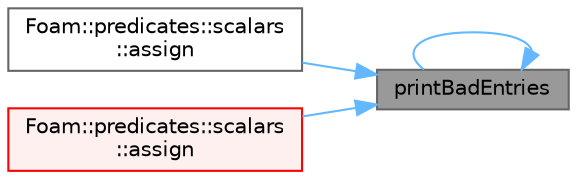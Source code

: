 digraph "printBadEntries"
{
 // LATEX_PDF_SIZE
  bgcolor="transparent";
  edge [fontname=Helvetica,fontsize=10,labelfontname=Helvetica,labelfontsize=10];
  node [fontname=Helvetica,fontsize=10,shape=box,height=0.2,width=0.4];
  rankdir="RL";
  Node1 [id="Node000001",label="printBadEntries",height=0.2,width=0.4,color="gray40", fillcolor="grey60", style="filled", fontcolor="black",tooltip=" "];
  Node1 -> Node2 [id="edge1_Node000001_Node000002",dir="back",color="steelblue1",style="solid",tooltip=" "];
  Node2 [id="Node000002",label="Foam::predicates::scalars\l::assign",height=0.2,width=0.4,color="grey40", fillcolor="white", style="filled",URL="$classFoam_1_1predicates_1_1scalars.html#ac589854f99417255d5aa8dca7b8b3aa9",tooltip=" "];
  Node1 -> Node3 [id="edge2_Node000001_Node000003",dir="back",color="steelblue1",style="solid",tooltip=" "];
  Node3 [id="Node000003",label="Foam::predicates::scalars\l::assign",height=0.2,width=0.4,color="red", fillcolor="#FFF0F0", style="filled",URL="$classFoam_1_1predicates_1_1scalars.html#a8eb32b41b98a11a5255c8a9afbd1c157",tooltip=" "];
  Node1 -> Node1 [id="edge3_Node000001_Node000001",dir="back",color="steelblue1",style="solid",tooltip=" "];
}
